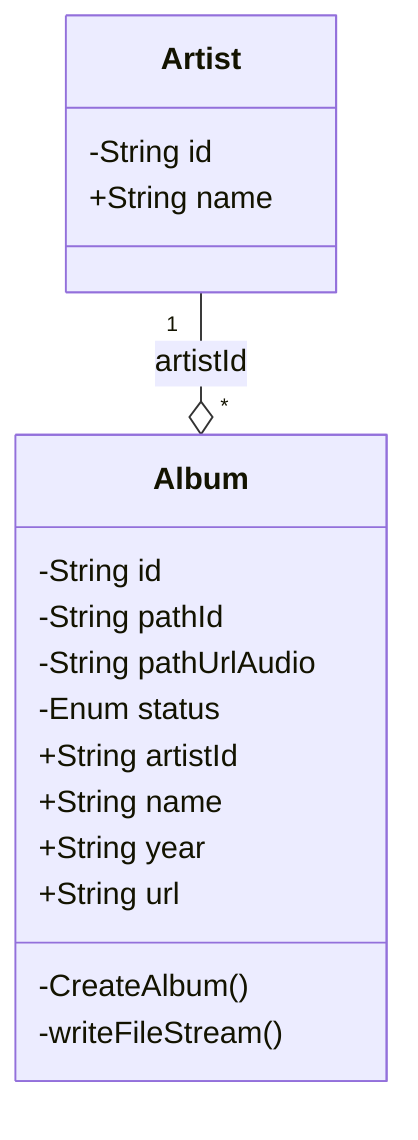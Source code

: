 classDiagram
    Artist "1" --o "*" Album : artistId

    class Artist {
        -String id
        +String name
    }
    class Album { 
        -String id
        -String pathId
        -String pathUrlAudio
        -Enum status
        +String artistId
        +String name
        +String year
        +String url
        -CreateAlbum()
        -writeFileStream()
    }